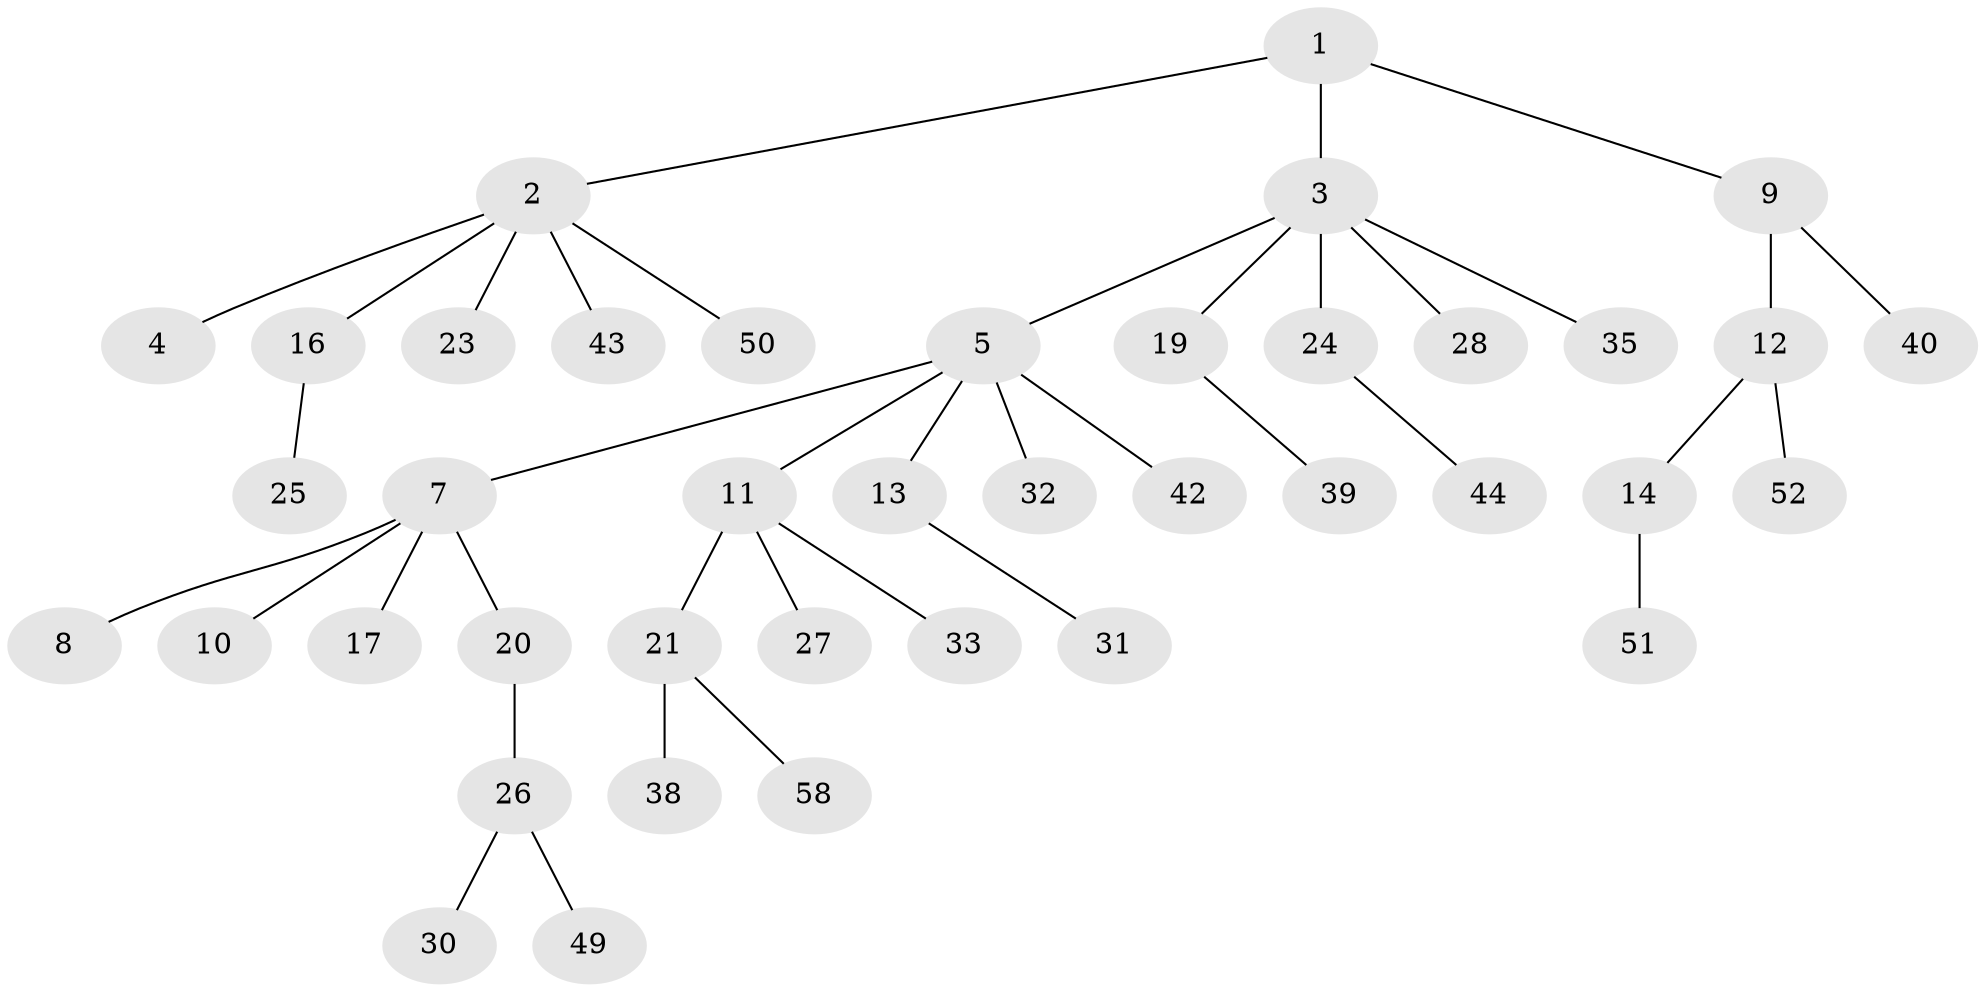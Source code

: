 // Generated by graph-tools (version 1.1) at 2025/24/03/03/25 07:24:08]
// undirected, 40 vertices, 39 edges
graph export_dot {
graph [start="1"]
  node [color=gray90,style=filled];
  1;
  2 [super="+29"];
  3 [super="+22"];
  4 [super="+53"];
  5 [super="+6"];
  7 [super="+15"];
  8 [super="+46"];
  9 [super="+56"];
  10 [super="+34"];
  11 [super="+18"];
  12 [super="+47"];
  13 [super="+37"];
  14;
  16;
  17;
  19 [super="+57"];
  20;
  21 [super="+48"];
  23;
  24 [super="+54"];
  25;
  26 [super="+45"];
  27;
  28;
  30;
  31;
  32;
  33 [super="+36"];
  35;
  38;
  39 [super="+41"];
  40;
  42 [super="+55"];
  43;
  44;
  49;
  50;
  51;
  52;
  58;
  1 -- 2;
  1 -- 3;
  1 -- 9;
  2 -- 4;
  2 -- 16;
  2 -- 23;
  2 -- 43;
  2 -- 50;
  3 -- 5;
  3 -- 19;
  3 -- 28;
  3 -- 24;
  3 -- 35;
  5 -- 7;
  5 -- 13;
  5 -- 32;
  5 -- 42;
  5 -- 11;
  7 -- 8;
  7 -- 10;
  7 -- 17;
  7 -- 20;
  9 -- 12;
  9 -- 40;
  11 -- 21;
  11 -- 27;
  11 -- 33;
  12 -- 14;
  12 -- 52;
  13 -- 31;
  14 -- 51;
  16 -- 25;
  19 -- 39;
  20 -- 26;
  21 -- 38;
  21 -- 58;
  24 -- 44;
  26 -- 30;
  26 -- 49;
}
